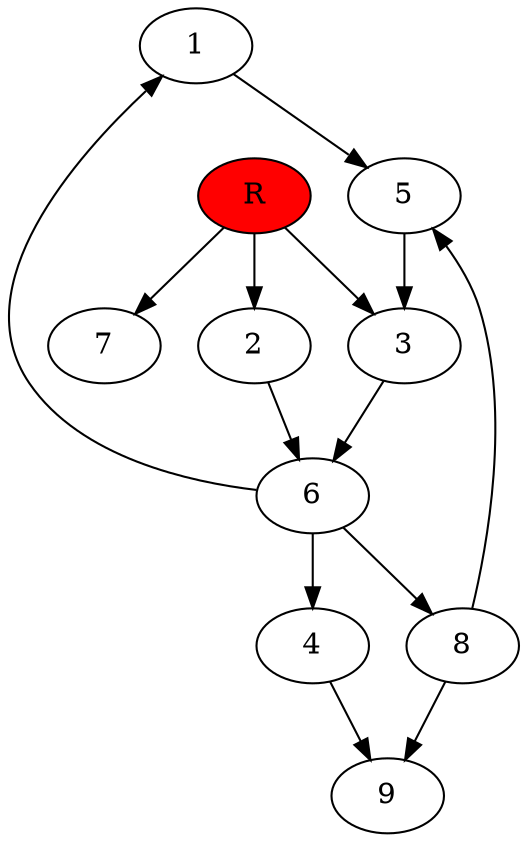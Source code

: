 digraph prb22677 {
	1
	2
	3
	4
	5
	6
	7
	8
	R [fillcolor="#ff0000" style=filled]
	1 -> 5
	2 -> 6
	3 -> 6
	4 -> 9
	5 -> 3
	6 -> 1
	6 -> 4
	6 -> 8
	8 -> 5
	8 -> 9
	R -> 2
	R -> 3
	R -> 7
}
